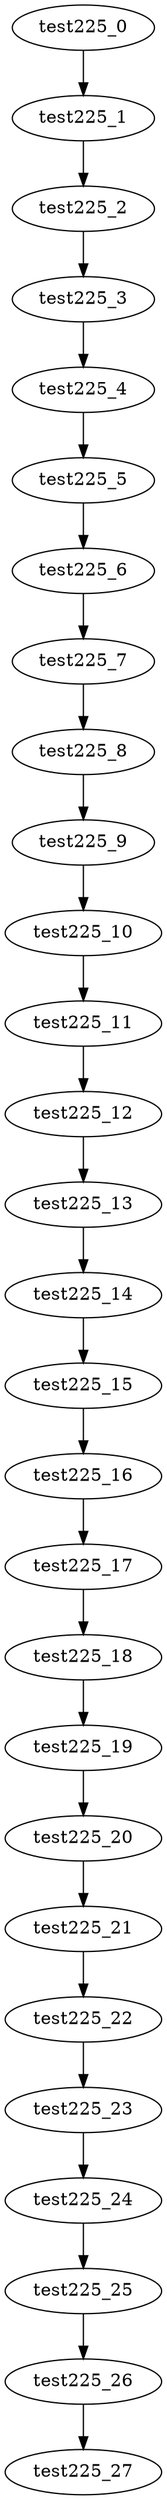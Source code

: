 digraph G {
test225_0->test225_1;
test225_1->test225_2;
test225_2->test225_3;
test225_3->test225_4;
test225_4->test225_5;
test225_5->test225_6;
test225_6->test225_7;
test225_7->test225_8;
test225_8->test225_9;
test225_9->test225_10;
test225_10->test225_11;
test225_11->test225_12;
test225_12->test225_13;
test225_13->test225_14;
test225_14->test225_15;
test225_15->test225_16;
test225_16->test225_17;
test225_17->test225_18;
test225_18->test225_19;
test225_19->test225_20;
test225_20->test225_21;
test225_21->test225_22;
test225_22->test225_23;
test225_23->test225_24;
test225_24->test225_25;
test225_25->test225_26;
test225_26->test225_27;

}
